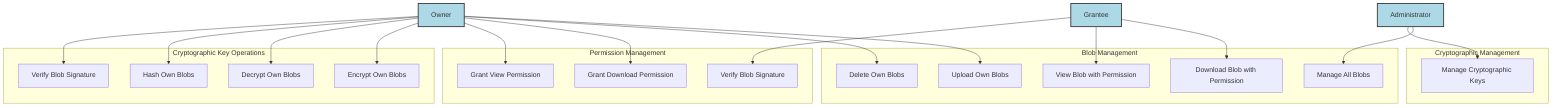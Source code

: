 graph TD;

%% Actors (Users)
Admin["Administrator"]
Owner["Owner"]
Grantee["Grantee"]

%% Use Cases Grouped by Domain
subgraph Blob_Management ["Blob Management"]
    UC1["Manage All Blobs"]
    UC4["Upload Own Blobs"]
    UC5["Delete Own Blobs"]
    UC13["Download Blob with Permission"]
    UC14["View Blob with Permission"]
end

subgraph Cryptographic_Management ["Cryptographic Management"]
    UC2["Manage Cryptographic Keys"]
end

subgraph Cryptographic_Key_Operations ["Cryptographic Key Operations"]
    UC8["Encrypt Own Blobs"]
    UC9["Decrypt Own Blobs"]
    UC10["Hash Own Blobs"]
    UC11["Verify Blob Signature"]
end

subgraph Permission_Management ["Permission Management"]
    UC6["Grant Download Permission"]
    UC7["Grant View Permission"]
    UC15["Verify Blob Signature"]
end

%% Actor -> Use Cases
Admin --> UC1
Admin --> UC2

Owner --> UC4
Owner --> UC5
Owner --> UC6
Owner --> UC7
Owner --> UC8
Owner --> UC9
Owner --> UC10
Owner --> UC11

Grantee --> UC13
Grantee --> UC14
Grantee --> UC15

%% Class definitions for actors
classDef actor fill:#ADD8E6,stroke:#333,stroke-width:2px;
class Admin,Owner,Grantee actor;

%% Class definitions for domains
class Blob_Management fill:#FFD700,stroke:#333,stroke-width:2px;
class Cryptographic_Management fill:#90EE90,stroke:#333,stroke-width:2px;
class Cryptographic_Key_Operations fill:#98FB98,stroke:#333,stroke-width:2px;
class Permission_Management fill:#FF6347,stroke:#333,stroke-width:2px;